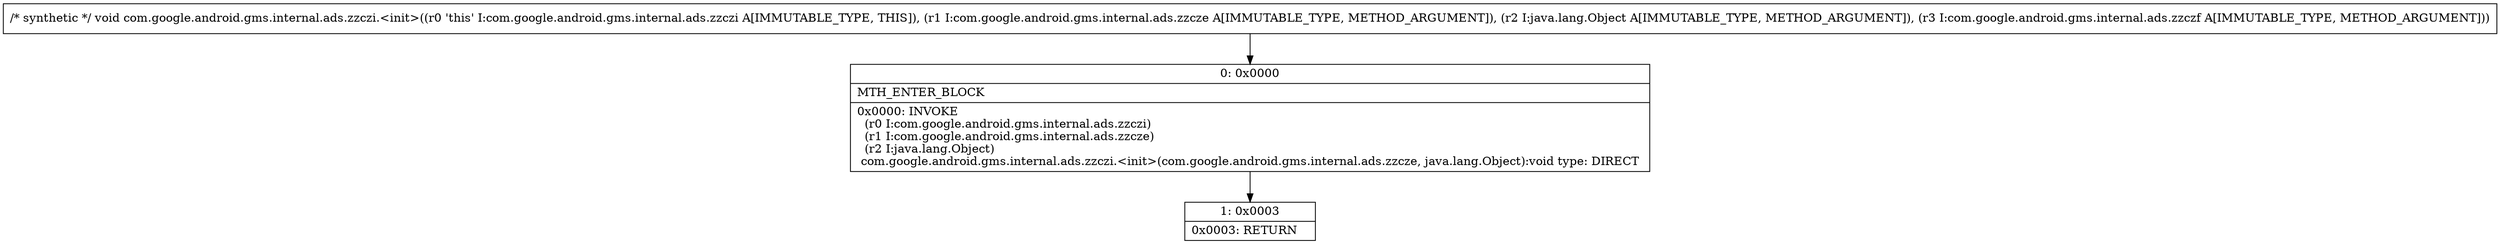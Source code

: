 digraph "CFG forcom.google.android.gms.internal.ads.zzczi.\<init\>(Lcom\/google\/android\/gms\/internal\/ads\/zzcze;Ljava\/lang\/Object;Lcom\/google\/android\/gms\/internal\/ads\/zzczf;)V" {
Node_0 [shape=record,label="{0\:\ 0x0000|MTH_ENTER_BLOCK\l|0x0000: INVOKE  \l  (r0 I:com.google.android.gms.internal.ads.zzczi)\l  (r1 I:com.google.android.gms.internal.ads.zzcze)\l  (r2 I:java.lang.Object)\l com.google.android.gms.internal.ads.zzczi.\<init\>(com.google.android.gms.internal.ads.zzcze, java.lang.Object):void type: DIRECT \l}"];
Node_1 [shape=record,label="{1\:\ 0x0003|0x0003: RETURN   \l}"];
MethodNode[shape=record,label="{\/* synthetic *\/ void com.google.android.gms.internal.ads.zzczi.\<init\>((r0 'this' I:com.google.android.gms.internal.ads.zzczi A[IMMUTABLE_TYPE, THIS]), (r1 I:com.google.android.gms.internal.ads.zzcze A[IMMUTABLE_TYPE, METHOD_ARGUMENT]), (r2 I:java.lang.Object A[IMMUTABLE_TYPE, METHOD_ARGUMENT]), (r3 I:com.google.android.gms.internal.ads.zzczf A[IMMUTABLE_TYPE, METHOD_ARGUMENT])) }"];
MethodNode -> Node_0;
Node_0 -> Node_1;
}


